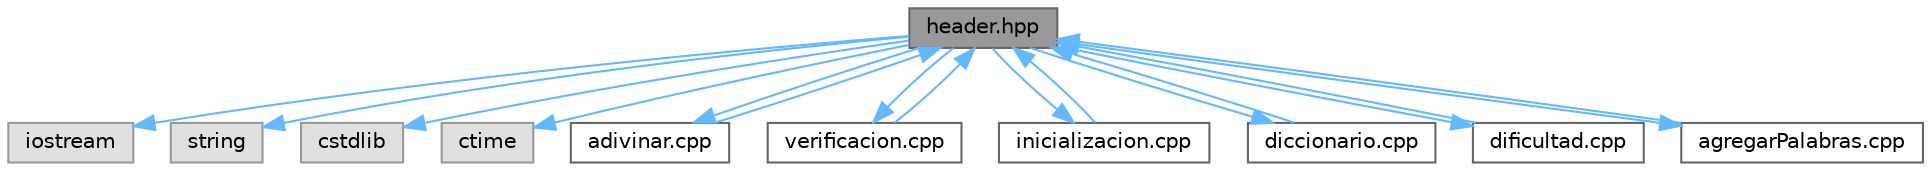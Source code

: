 digraph "header.hpp"
{
 // LATEX_PDF_SIZE
  bgcolor="transparent";
  edge [fontname=Helvetica,fontsize=10,labelfontname=Helvetica,labelfontsize=10];
  node [fontname=Helvetica,fontsize=10,shape=box,height=0.2,width=0.4];
  Node1 [id="Node000001",label="header.hpp",height=0.2,width=0.4,color="gray40", fillcolor="grey60", style="filled", fontcolor="black",tooltip=" "];
  Node1 -> Node2 [id="edge1_Node000001_Node000002",color="steelblue1",style="solid",tooltip=" "];
  Node2 [id="Node000002",label="iostream",height=0.2,width=0.4,color="grey60", fillcolor="#E0E0E0", style="filled",tooltip=" "];
  Node1 -> Node3 [id="edge2_Node000001_Node000003",color="steelblue1",style="solid",tooltip=" "];
  Node3 [id="Node000003",label="string",height=0.2,width=0.4,color="grey60", fillcolor="#E0E0E0", style="filled",tooltip=" "];
  Node1 -> Node4 [id="edge3_Node000001_Node000004",color="steelblue1",style="solid",tooltip=" "];
  Node4 [id="Node000004",label="cstdlib",height=0.2,width=0.4,color="grey60", fillcolor="#E0E0E0", style="filled",tooltip=" "];
  Node1 -> Node5 [id="edge4_Node000001_Node000005",color="steelblue1",style="solid",tooltip=" "];
  Node5 [id="Node000005",label="ctime",height=0.2,width=0.4,color="grey60", fillcolor="#E0E0E0", style="filled",tooltip=" "];
  Node1 -> Node6 [id="edge5_Node000001_Node000006",color="steelblue1",style="solid",tooltip=" "];
  Node6 [id="Node000006",label="adivinar.cpp",height=0.2,width=0.4,color="grey40", fillcolor="white", style="filled",URL="$adivinar_8cpp.html",tooltip=" "];
  Node6 -> Node1 [id="edge6_Node000006_Node000001",color="steelblue1",style="solid",tooltip=" "];
  Node1 -> Node7 [id="edge7_Node000001_Node000007",color="steelblue1",style="solid",tooltip=" "];
  Node7 [id="Node000007",label="verificacion.cpp",height=0.2,width=0.4,color="grey40", fillcolor="white", style="filled",URL="$verificacion_8cpp.html",tooltip=" "];
  Node7 -> Node1 [id="edge8_Node000007_Node000001",color="steelblue1",style="solid",tooltip=" "];
  Node1 -> Node8 [id="edge9_Node000001_Node000008",color="steelblue1",style="solid",tooltip=" "];
  Node8 [id="Node000008",label="inicializacion.cpp",height=0.2,width=0.4,color="grey40", fillcolor="white", style="filled",URL="$inicializacion_8cpp.html",tooltip=" "];
  Node8 -> Node1 [id="edge10_Node000008_Node000001",color="steelblue1",style="solid",tooltip=" "];
  Node1 -> Node9 [id="edge11_Node000001_Node000009",color="steelblue1",style="solid",tooltip=" "];
  Node9 [id="Node000009",label="diccionario.cpp",height=0.2,width=0.4,color="grey40", fillcolor="white", style="filled",URL="$diccionario_8cpp.html",tooltip=" "];
  Node9 -> Node1 [id="edge12_Node000009_Node000001",color="steelblue1",style="solid",tooltip=" "];
  Node1 -> Node10 [id="edge13_Node000001_Node000010",color="steelblue1",style="solid",tooltip=" "];
  Node10 [id="Node000010",label="dificultad.cpp",height=0.2,width=0.4,color="grey40", fillcolor="white", style="filled",URL="$dificultad_8cpp.html",tooltip=" "];
  Node10 -> Node1 [id="edge14_Node000010_Node000001",color="steelblue1",style="solid",tooltip=" "];
  Node1 -> Node11 [id="edge15_Node000001_Node000011",color="steelblue1",style="solid",tooltip=" "];
  Node11 [id="Node000011",label="agregarPalabras.cpp",height=0.2,width=0.4,color="grey40", fillcolor="white", style="filled",URL="$agregar_palabras_8cpp.html",tooltip=" "];
  Node11 -> Node1 [id="edge16_Node000011_Node000001",color="steelblue1",style="solid",tooltip=" "];
}
